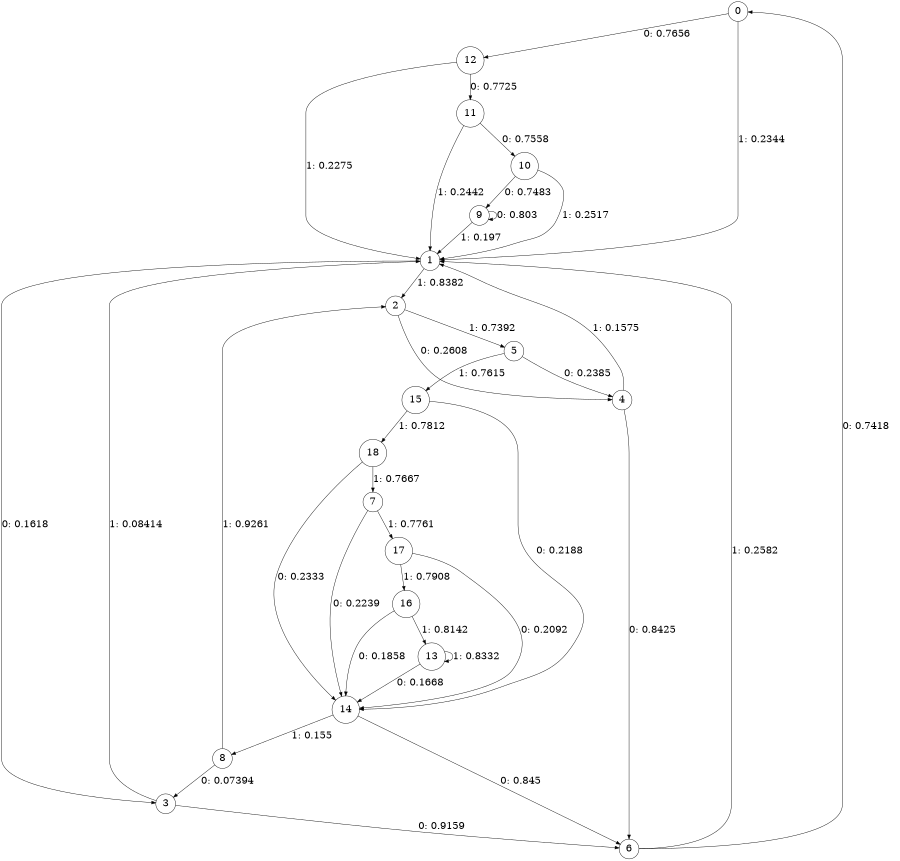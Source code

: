 digraph "ch11faceL9" {
size = "6,8.5";
ratio = "fill";
node [shape = circle];
node [fontsize = 24];
edge [fontsize = 24];
0 -> 12 [label = "0: 0.7656   "];
0 -> 1 [label = "1: 0.2344   "];
1 -> 3 [label = "0: 0.1618   "];
1 -> 2 [label = "1: 0.8382   "];
2 -> 4 [label = "0: 0.2608   "];
2 -> 5 [label = "1: 0.7392   "];
3 -> 6 [label = "0: 0.9159   "];
3 -> 1 [label = "1: 0.08414  "];
4 -> 6 [label = "0: 0.8425   "];
4 -> 1 [label = "1: 0.1575   "];
5 -> 4 [label = "0: 0.2385   "];
5 -> 15 [label = "1: 0.7615   "];
6 -> 0 [label = "0: 0.7418   "];
6 -> 1 [label = "1: 0.2582   "];
7 -> 14 [label = "0: 0.2239   "];
7 -> 17 [label = "1: 0.7761   "];
8 -> 3 [label = "0: 0.07394  "];
8 -> 2 [label = "1: 0.9261   "];
9 -> 9 [label = "0: 0.803    "];
9 -> 1 [label = "1: 0.197    "];
10 -> 9 [label = "0: 0.7483   "];
10 -> 1 [label = "1: 0.2517   "];
11 -> 10 [label = "0: 0.7558   "];
11 -> 1 [label = "1: 0.2442   "];
12 -> 11 [label = "0: 0.7725   "];
12 -> 1 [label = "1: 0.2275   "];
13 -> 14 [label = "0: 0.1668   "];
13 -> 13 [label = "1: 0.8332   "];
14 -> 6 [label = "0: 0.845    "];
14 -> 8 [label = "1: 0.155    "];
15 -> 14 [label = "0: 0.2188   "];
15 -> 18 [label = "1: 0.7812   "];
16 -> 14 [label = "0: 0.1858   "];
16 -> 13 [label = "1: 0.8142   "];
17 -> 14 [label = "0: 0.2092   "];
17 -> 16 [label = "1: 0.7908   "];
18 -> 14 [label = "0: 0.2333   "];
18 -> 7 [label = "1: 0.7667   "];
}